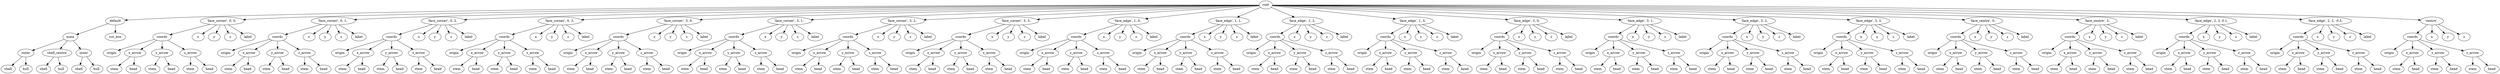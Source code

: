 digraph default {
    root_1 [label="root"];
    default_2 [label="default"];
    main_3 [label="main"];
    outer_4 [label="outer"];
    shell_5 [label="shell"];
    hull_6 [label="hull"];
    shell_centre_7 [label="shell_centre"];
    shell_8 [label="shell"];
    hull_9 [label="hull"];
    inner_10 [label="inner"];
    shell_11 [label="shell"];
    hull_12 [label="hull"];
    cut_box_13 [label="cut_box"];
    14 [label="'face_corner',\ 0,\ 0,\ "];
    coords_15 [label="coords"];
    origin_16 [label="origin"];
    x_arrow_17 [label="x_arrow"];
    stem_18 [label="stem"];
    head_19 [label="head"];
    y_arrow_20 [label="y_arrow"];
    stem_21 [label="stem"];
    head_22 [label="head"];
    z_arrow_23 [label="z_arrow"];
    stem_24 [label="stem"];
    head_25 [label="head"];
    x_26 [label="x"];
    y_27 [label="y"];
    z_28 [label="z"];
    label_29 [label="label"];
    30 [label="'face_corner',\ 0,\ 1,\ "];
    coords_31 [label="coords"];
    origin_32 [label="origin"];
    x_arrow_33 [label="x_arrow"];
    stem_34 [label="stem"];
    head_35 [label="head"];
    y_arrow_36 [label="y_arrow"];
    stem_37 [label="stem"];
    head_38 [label="head"];
    z_arrow_39 [label="z_arrow"];
    stem_40 [label="stem"];
    head_41 [label="head"];
    x_42 [label="x"];
    y_43 [label="y"];
    z_44 [label="z"];
    label_45 [label="label"];
    46 [label="'face_corner',\ 0,\ 2,\ "];
    coords_47 [label="coords"];
    origin_48 [label="origin"];
    x_arrow_49 [label="x_arrow"];
    stem_50 [label="stem"];
    head_51 [label="head"];
    y_arrow_52 [label="y_arrow"];
    stem_53 [label="stem"];
    head_54 [label="head"];
    z_arrow_55 [label="z_arrow"];
    stem_56 [label="stem"];
    head_57 [label="head"];
    x_58 [label="x"];
    y_59 [label="y"];
    z_60 [label="z"];
    label_61 [label="label"];
    62 [label="'face_corner',\ 0,\ 3,\ "];
    coords_63 [label="coords"];
    origin_64 [label="origin"];
    x_arrow_65 [label="x_arrow"];
    stem_66 [label="stem"];
    head_67 [label="head"];
    y_arrow_68 [label="y_arrow"];
    stem_69 [label="stem"];
    head_70 [label="head"];
    z_arrow_71 [label="z_arrow"];
    stem_72 [label="stem"];
    head_73 [label="head"];
    x_74 [label="x"];
    y_75 [label="y"];
    z_76 [label="z"];
    label_77 [label="label"];
    78 [label="'face_corner',\ 3,\ 0,\ "];
    coords_79 [label="coords"];
    origin_80 [label="origin"];
    x_arrow_81 [label="x_arrow"];
    stem_82 [label="stem"];
    head_83 [label="head"];
    y_arrow_84 [label="y_arrow"];
    stem_85 [label="stem"];
    head_86 [label="head"];
    z_arrow_87 [label="z_arrow"];
    stem_88 [label="stem"];
    head_89 [label="head"];
    x_90 [label="x"];
    y_91 [label="y"];
    z_92 [label="z"];
    label_93 [label="label"];
    94 [label="'face_corner',\ 3,\ 1,\ "];
    coords_95 [label="coords"];
    origin_96 [label="origin"];
    x_arrow_97 [label="x_arrow"];
    stem_98 [label="stem"];
    head_99 [label="head"];
    y_arrow_100 [label="y_arrow"];
    stem_101 [label="stem"];
    head_102 [label="head"];
    z_arrow_103 [label="z_arrow"];
    stem_104 [label="stem"];
    head_105 [label="head"];
    x_106 [label="x"];
    y_107 [label="y"];
    z_108 [label="z"];
    label_109 [label="label"];
    110 [label="'face_corner',\ 3,\ 2,\ "];
    coords_111 [label="coords"];
    origin_112 [label="origin"];
    x_arrow_113 [label="x_arrow"];
    stem_114 [label="stem"];
    head_115 [label="head"];
    y_arrow_116 [label="y_arrow"];
    stem_117 [label="stem"];
    head_118 [label="head"];
    z_arrow_119 [label="z_arrow"];
    stem_120 [label="stem"];
    head_121 [label="head"];
    x_122 [label="x"];
    y_123 [label="y"];
    z_124 [label="z"];
    label_125 [label="label"];
    126 [label="'face_corner',\ 3,\ 3,\ "];
    coords_127 [label="coords"];
    origin_128 [label="origin"];
    x_arrow_129 [label="x_arrow"];
    stem_130 [label="stem"];
    head_131 [label="head"];
    y_arrow_132 [label="y_arrow"];
    stem_133 [label="stem"];
    head_134 [label="head"];
    z_arrow_135 [label="z_arrow"];
    stem_136 [label="stem"];
    head_137 [label="head"];
    x_138 [label="x"];
    y_139 [label="y"];
    z_140 [label="z"];
    label_141 [label="label"];
    142 [label="'face_edge',\ 1,\ 0,\ "];
    coords_143 [label="coords"];
    origin_144 [label="origin"];
    x_arrow_145 [label="x_arrow"];
    stem_146 [label="stem"];
    head_147 [label="head"];
    y_arrow_148 [label="y_arrow"];
    stem_149 [label="stem"];
    head_150 [label="head"];
    z_arrow_151 [label="z_arrow"];
    stem_152 [label="stem"];
    head_153 [label="head"];
    x_154 [label="x"];
    y_155 [label="y"];
    z_156 [label="z"];
    label_157 [label="label"];
    158 [label="'face_edge',\ 1,\ 1,\ "];
    coords_159 [label="coords"];
    origin_160 [label="origin"];
    x_arrow_161 [label="x_arrow"];
    stem_162 [label="stem"];
    head_163 [label="head"];
    y_arrow_164 [label="y_arrow"];
    stem_165 [label="stem"];
    head_166 [label="head"];
    z_arrow_167 [label="z_arrow"];
    stem_168 [label="stem"];
    head_169 [label="head"];
    x_170 [label="x"];
    y_171 [label="y"];
    z_172 [label="z"];
    label_173 [label="label"];
    174 [label="'face_edge',\ 1,\ 2,\ "];
    coords_175 [label="coords"];
    origin_176 [label="origin"];
    x_arrow_177 [label="x_arrow"];
    stem_178 [label="stem"];
    head_179 [label="head"];
    y_arrow_180 [label="y_arrow"];
    stem_181 [label="stem"];
    head_182 [label="head"];
    z_arrow_183 [label="z_arrow"];
    stem_184 [label="stem"];
    head_185 [label="head"];
    x_186 [label="x"];
    y_187 [label="y"];
    z_188 [label="z"];
    label_189 [label="label"];
    190 [label="'face_edge',\ 1,\ 3,\ "];
    coords_191 [label="coords"];
    origin_192 [label="origin"];
    x_arrow_193 [label="x_arrow"];
    stem_194 [label="stem"];
    head_195 [label="head"];
    y_arrow_196 [label="y_arrow"];
    stem_197 [label="stem"];
    head_198 [label="head"];
    z_arrow_199 [label="z_arrow"];
    stem_200 [label="stem"];
    head_201 [label="head"];
    x_202 [label="x"];
    y_203 [label="y"];
    z_204 [label="z"];
    label_205 [label="label"];
    206 [label="'face_edge',\ 3,\ 0,\ "];
    coords_207 [label="coords"];
    origin_208 [label="origin"];
    x_arrow_209 [label="x_arrow"];
    stem_210 [label="stem"];
    head_211 [label="head"];
    y_arrow_212 [label="y_arrow"];
    stem_213 [label="stem"];
    head_214 [label="head"];
    z_arrow_215 [label="z_arrow"];
    stem_216 [label="stem"];
    head_217 [label="head"];
    x_218 [label="x"];
    y_219 [label="y"];
    z_220 [label="z"];
    label_221 [label="label"];
    222 [label="'face_edge',\ 3,\ 1,\ "];
    coords_223 [label="coords"];
    origin_224 [label="origin"];
    x_arrow_225 [label="x_arrow"];
    stem_226 [label="stem"];
    head_227 [label="head"];
    y_arrow_228 [label="y_arrow"];
    stem_229 [label="stem"];
    head_230 [label="head"];
    z_arrow_231 [label="z_arrow"];
    stem_232 [label="stem"];
    head_233 [label="head"];
    x_234 [label="x"];
    y_235 [label="y"];
    z_236 [label="z"];
    label_237 [label="label"];
    238 [label="'face_edge',\ 3,\ 2,\ "];
    coords_239 [label="coords"];
    origin_240 [label="origin"];
    x_arrow_241 [label="x_arrow"];
    stem_242 [label="stem"];
    head_243 [label="head"];
    y_arrow_244 [label="y_arrow"];
    stem_245 [label="stem"];
    head_246 [label="head"];
    z_arrow_247 [label="z_arrow"];
    stem_248 [label="stem"];
    head_249 [label="head"];
    x_250 [label="x"];
    y_251 [label="y"];
    z_252 [label="z"];
    label_253 [label="label"];
    254 [label="'face_edge',\ 3,\ 3,\ "];
    coords_255 [label="coords"];
    origin_256 [label="origin"];
    x_arrow_257 [label="x_arrow"];
    stem_258 [label="stem"];
    head_259 [label="head"];
    y_arrow_260 [label="y_arrow"];
    stem_261 [label="stem"];
    head_262 [label="head"];
    z_arrow_263 [label="z_arrow"];
    stem_264 [label="stem"];
    head_265 [label="head"];
    x_266 [label="x"];
    y_267 [label="y"];
    z_268 [label="z"];
    label_269 [label="label"];
    270 [label="'face_centre',\ 0,\ "];
    coords_271 [label="coords"];
    origin_272 [label="origin"];
    x_arrow_273 [label="x_arrow"];
    stem_274 [label="stem"];
    head_275 [label="head"];
    y_arrow_276 [label="y_arrow"];
    stem_277 [label="stem"];
    head_278 [label="head"];
    z_arrow_279 [label="z_arrow"];
    stem_280 [label="stem"];
    head_281 [label="head"];
    x_282 [label="x"];
    y_283 [label="y"];
    z_284 [label="z"];
    label_285 [label="label"];
    286 [label="'face_centre',\ 3,\ "];
    coords_287 [label="coords"];
    origin_288 [label="origin"];
    x_arrow_289 [label="x_arrow"];
    stem_290 [label="stem"];
    head_291 [label="head"];
    y_arrow_292 [label="y_arrow"];
    stem_293 [label="stem"];
    head_294 [label="head"];
    z_arrow_295 [label="z_arrow"];
    stem_296 [label="stem"];
    head_297 [label="head"];
    x_298 [label="x"];
    y_299 [label="y"];
    z_300 [label="z"];
    label_301 [label="label"];
    302 [label="'face_edge',\ 2,\ 2,\ 0\.1,\ "];
    coords_303 [label="coords"];
    origin_304 [label="origin"];
    x_arrow_305 [label="x_arrow"];
    stem_306 [label="stem"];
    head_307 [label="head"];
    y_arrow_308 [label="y_arrow"];
    stem_309 [label="stem"];
    head_310 [label="head"];
    z_arrow_311 [label="z_arrow"];
    stem_312 [label="stem"];
    head_313 [label="head"];
    x_314 [label="x"];
    y_315 [label="y"];
    z_316 [label="z"];
    label_317 [label="label"];
    318 [label="'face_edge',\ 2,\ 2,\ \-0\.5,\ "];
    coords_319 [label="coords"];
    origin_320 [label="origin"];
    x_arrow_321 [label="x_arrow"];
    stem_322 [label="stem"];
    head_323 [label="head"];
    y_arrow_324 [label="y_arrow"];
    stem_325 [label="stem"];
    head_326 [label="head"];
    z_arrow_327 [label="z_arrow"];
    stem_328 [label="stem"];
    head_329 [label="head"];
    x_330 [label="x"];
    y_331 [label="y"];
    z_332 [label="z"];
    label_333 [label="label"];
    334 [label="'centre',\ "];
    coords_335 [label="coords"];
    origin_336 [label="origin"];
    x_arrow_337 [label="x_arrow"];
    stem_338 [label="stem"];
    head_339 [label="head"];
    y_arrow_340 [label="y_arrow"];
    stem_341 [label="stem"];
    head_342 [label="head"];
    z_arrow_343 [label="z_arrow"];
    stem_344 [label="stem"];
    head_345 [label="head"];
    x_346 [label="x"];
    y_347 [label="y"];
    z_348 [label="z"];
    root_1 -> default_2;
    default_2 -> main_3;
    main_3 -> outer_4;
    outer_4 -> shell_5;
    outer_4 -> hull_6;
    main_3 -> shell_centre_7;
    shell_centre_7 -> shell_8;
    shell_centre_7 -> hull_9;
    main_3 -> inner_10;
    inner_10 -> shell_11;
    inner_10 -> hull_12;
    default_2 -> cut_box_13;
    root_1 -> 14;
    14 -> coords_15;
    coords_15 -> origin_16;
    coords_15 -> x_arrow_17;
    x_arrow_17 -> stem_18;
    x_arrow_17 -> head_19;
    coords_15 -> y_arrow_20;
    y_arrow_20 -> stem_21;
    y_arrow_20 -> head_22;
    coords_15 -> z_arrow_23;
    z_arrow_23 -> stem_24;
    z_arrow_23 -> head_25;
    14 -> x_26;
    14 -> y_27;
    14 -> z_28;
    14 -> label_29;
    root_1 -> 30;
    30 -> coords_31;
    coords_31 -> origin_32;
    coords_31 -> x_arrow_33;
    x_arrow_33 -> stem_34;
    x_arrow_33 -> head_35;
    coords_31 -> y_arrow_36;
    y_arrow_36 -> stem_37;
    y_arrow_36 -> head_38;
    coords_31 -> z_arrow_39;
    z_arrow_39 -> stem_40;
    z_arrow_39 -> head_41;
    30 -> x_42;
    30 -> y_43;
    30 -> z_44;
    30 -> label_45;
    root_1 -> 46;
    46 -> coords_47;
    coords_47 -> origin_48;
    coords_47 -> x_arrow_49;
    x_arrow_49 -> stem_50;
    x_arrow_49 -> head_51;
    coords_47 -> y_arrow_52;
    y_arrow_52 -> stem_53;
    y_arrow_52 -> head_54;
    coords_47 -> z_arrow_55;
    z_arrow_55 -> stem_56;
    z_arrow_55 -> head_57;
    46 -> x_58;
    46 -> y_59;
    46 -> z_60;
    46 -> label_61;
    root_1 -> 62;
    62 -> coords_63;
    coords_63 -> origin_64;
    coords_63 -> x_arrow_65;
    x_arrow_65 -> stem_66;
    x_arrow_65 -> head_67;
    coords_63 -> y_arrow_68;
    y_arrow_68 -> stem_69;
    y_arrow_68 -> head_70;
    coords_63 -> z_arrow_71;
    z_arrow_71 -> stem_72;
    z_arrow_71 -> head_73;
    62 -> x_74;
    62 -> y_75;
    62 -> z_76;
    62 -> label_77;
    root_1 -> 78;
    78 -> coords_79;
    coords_79 -> origin_80;
    coords_79 -> x_arrow_81;
    x_arrow_81 -> stem_82;
    x_arrow_81 -> head_83;
    coords_79 -> y_arrow_84;
    y_arrow_84 -> stem_85;
    y_arrow_84 -> head_86;
    coords_79 -> z_arrow_87;
    z_arrow_87 -> stem_88;
    z_arrow_87 -> head_89;
    78 -> x_90;
    78 -> y_91;
    78 -> z_92;
    78 -> label_93;
    root_1 -> 94;
    94 -> coords_95;
    coords_95 -> origin_96;
    coords_95 -> x_arrow_97;
    x_arrow_97 -> stem_98;
    x_arrow_97 -> head_99;
    coords_95 -> y_arrow_100;
    y_arrow_100 -> stem_101;
    y_arrow_100 -> head_102;
    coords_95 -> z_arrow_103;
    z_arrow_103 -> stem_104;
    z_arrow_103 -> head_105;
    94 -> x_106;
    94 -> y_107;
    94 -> z_108;
    94 -> label_109;
    root_1 -> 110;
    110 -> coords_111;
    coords_111 -> origin_112;
    coords_111 -> x_arrow_113;
    x_arrow_113 -> stem_114;
    x_arrow_113 -> head_115;
    coords_111 -> y_arrow_116;
    y_arrow_116 -> stem_117;
    y_arrow_116 -> head_118;
    coords_111 -> z_arrow_119;
    z_arrow_119 -> stem_120;
    z_arrow_119 -> head_121;
    110 -> x_122;
    110 -> y_123;
    110 -> z_124;
    110 -> label_125;
    root_1 -> 126;
    126 -> coords_127;
    coords_127 -> origin_128;
    coords_127 -> x_arrow_129;
    x_arrow_129 -> stem_130;
    x_arrow_129 -> head_131;
    coords_127 -> y_arrow_132;
    y_arrow_132 -> stem_133;
    y_arrow_132 -> head_134;
    coords_127 -> z_arrow_135;
    z_arrow_135 -> stem_136;
    z_arrow_135 -> head_137;
    126 -> x_138;
    126 -> y_139;
    126 -> z_140;
    126 -> label_141;
    root_1 -> 142;
    142 -> coords_143;
    coords_143 -> origin_144;
    coords_143 -> x_arrow_145;
    x_arrow_145 -> stem_146;
    x_arrow_145 -> head_147;
    coords_143 -> y_arrow_148;
    y_arrow_148 -> stem_149;
    y_arrow_148 -> head_150;
    coords_143 -> z_arrow_151;
    z_arrow_151 -> stem_152;
    z_arrow_151 -> head_153;
    142 -> x_154;
    142 -> y_155;
    142 -> z_156;
    142 -> label_157;
    root_1 -> 158;
    158 -> coords_159;
    coords_159 -> origin_160;
    coords_159 -> x_arrow_161;
    x_arrow_161 -> stem_162;
    x_arrow_161 -> head_163;
    coords_159 -> y_arrow_164;
    y_arrow_164 -> stem_165;
    y_arrow_164 -> head_166;
    coords_159 -> z_arrow_167;
    z_arrow_167 -> stem_168;
    z_arrow_167 -> head_169;
    158 -> x_170;
    158 -> y_171;
    158 -> z_172;
    158 -> label_173;
    root_1 -> 174;
    174 -> coords_175;
    coords_175 -> origin_176;
    coords_175 -> x_arrow_177;
    x_arrow_177 -> stem_178;
    x_arrow_177 -> head_179;
    coords_175 -> y_arrow_180;
    y_arrow_180 -> stem_181;
    y_arrow_180 -> head_182;
    coords_175 -> z_arrow_183;
    z_arrow_183 -> stem_184;
    z_arrow_183 -> head_185;
    174 -> x_186;
    174 -> y_187;
    174 -> z_188;
    174 -> label_189;
    root_1 -> 190;
    190 -> coords_191;
    coords_191 -> origin_192;
    coords_191 -> x_arrow_193;
    x_arrow_193 -> stem_194;
    x_arrow_193 -> head_195;
    coords_191 -> y_arrow_196;
    y_arrow_196 -> stem_197;
    y_arrow_196 -> head_198;
    coords_191 -> z_arrow_199;
    z_arrow_199 -> stem_200;
    z_arrow_199 -> head_201;
    190 -> x_202;
    190 -> y_203;
    190 -> z_204;
    190 -> label_205;
    root_1 -> 206;
    206 -> coords_207;
    coords_207 -> origin_208;
    coords_207 -> x_arrow_209;
    x_arrow_209 -> stem_210;
    x_arrow_209 -> head_211;
    coords_207 -> y_arrow_212;
    y_arrow_212 -> stem_213;
    y_arrow_212 -> head_214;
    coords_207 -> z_arrow_215;
    z_arrow_215 -> stem_216;
    z_arrow_215 -> head_217;
    206 -> x_218;
    206 -> y_219;
    206 -> z_220;
    206 -> label_221;
    root_1 -> 222;
    222 -> coords_223;
    coords_223 -> origin_224;
    coords_223 -> x_arrow_225;
    x_arrow_225 -> stem_226;
    x_arrow_225 -> head_227;
    coords_223 -> y_arrow_228;
    y_arrow_228 -> stem_229;
    y_arrow_228 -> head_230;
    coords_223 -> z_arrow_231;
    z_arrow_231 -> stem_232;
    z_arrow_231 -> head_233;
    222 -> x_234;
    222 -> y_235;
    222 -> z_236;
    222 -> label_237;
    root_1 -> 238;
    238 -> coords_239;
    coords_239 -> origin_240;
    coords_239 -> x_arrow_241;
    x_arrow_241 -> stem_242;
    x_arrow_241 -> head_243;
    coords_239 -> y_arrow_244;
    y_arrow_244 -> stem_245;
    y_arrow_244 -> head_246;
    coords_239 -> z_arrow_247;
    z_arrow_247 -> stem_248;
    z_arrow_247 -> head_249;
    238 -> x_250;
    238 -> y_251;
    238 -> z_252;
    238 -> label_253;
    root_1 -> 254;
    254 -> coords_255;
    coords_255 -> origin_256;
    coords_255 -> x_arrow_257;
    x_arrow_257 -> stem_258;
    x_arrow_257 -> head_259;
    coords_255 -> y_arrow_260;
    y_arrow_260 -> stem_261;
    y_arrow_260 -> head_262;
    coords_255 -> z_arrow_263;
    z_arrow_263 -> stem_264;
    z_arrow_263 -> head_265;
    254 -> x_266;
    254 -> y_267;
    254 -> z_268;
    254 -> label_269;
    root_1 -> 270;
    270 -> coords_271;
    coords_271 -> origin_272;
    coords_271 -> x_arrow_273;
    x_arrow_273 -> stem_274;
    x_arrow_273 -> head_275;
    coords_271 -> y_arrow_276;
    y_arrow_276 -> stem_277;
    y_arrow_276 -> head_278;
    coords_271 -> z_arrow_279;
    z_arrow_279 -> stem_280;
    z_arrow_279 -> head_281;
    270 -> x_282;
    270 -> y_283;
    270 -> z_284;
    270 -> label_285;
    root_1 -> 286;
    286 -> coords_287;
    coords_287 -> origin_288;
    coords_287 -> x_arrow_289;
    x_arrow_289 -> stem_290;
    x_arrow_289 -> head_291;
    coords_287 -> y_arrow_292;
    y_arrow_292 -> stem_293;
    y_arrow_292 -> head_294;
    coords_287 -> z_arrow_295;
    z_arrow_295 -> stem_296;
    z_arrow_295 -> head_297;
    286 -> x_298;
    286 -> y_299;
    286 -> z_300;
    286 -> label_301;
    root_1 -> 302;
    302 -> coords_303;
    coords_303 -> origin_304;
    coords_303 -> x_arrow_305;
    x_arrow_305 -> stem_306;
    x_arrow_305 -> head_307;
    coords_303 -> y_arrow_308;
    y_arrow_308 -> stem_309;
    y_arrow_308 -> head_310;
    coords_303 -> z_arrow_311;
    z_arrow_311 -> stem_312;
    z_arrow_311 -> head_313;
    302 -> x_314;
    302 -> y_315;
    302 -> z_316;
    302 -> label_317;
    root_1 -> 318;
    318 -> coords_319;
    coords_319 -> origin_320;
    coords_319 -> x_arrow_321;
    x_arrow_321 -> stem_322;
    x_arrow_321 -> head_323;
    coords_319 -> y_arrow_324;
    y_arrow_324 -> stem_325;
    y_arrow_324 -> head_326;
    coords_319 -> z_arrow_327;
    z_arrow_327 -> stem_328;
    z_arrow_327 -> head_329;
    318 -> x_330;
    318 -> y_331;
    318 -> z_332;
    318 -> label_333;
    root_1 -> 334;
    334 -> coords_335;
    coords_335 -> origin_336;
    coords_335 -> x_arrow_337;
    x_arrow_337 -> stem_338;
    x_arrow_337 -> head_339;
    coords_335 -> y_arrow_340;
    y_arrow_340 -> stem_341;
    y_arrow_340 -> head_342;
    coords_335 -> z_arrow_343;
    z_arrow_343 -> stem_344;
    z_arrow_343 -> head_345;
    334 -> x_346;
    334 -> y_347;
    334 -> z_348;
}
